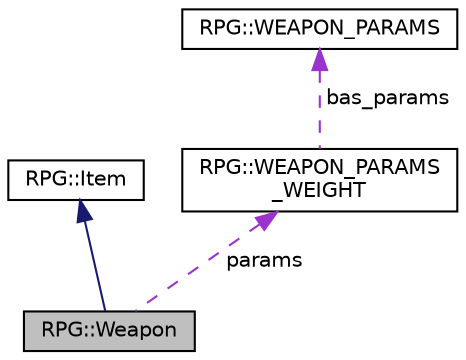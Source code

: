 digraph "RPG::Weapon"
{
 // LATEX_PDF_SIZE
  edge [fontname="Helvetica",fontsize="10",labelfontname="Helvetica",labelfontsize="10"];
  node [fontname="Helvetica",fontsize="10",shape=record];
  Node1 [label="RPG::Weapon",height=0.2,width=0.4,color="black", fillcolor="grey75", style="filled", fontcolor="black",tooltip=" "];
  Node2 -> Node1 [dir="back",color="midnightblue",fontsize="10",style="solid",fontname="Helvetica"];
  Node2 [label="RPG::Item",height=0.2,width=0.4,color="black", fillcolor="white", style="filled",URL="$classRPG_1_1Item.html",tooltip=" "];
  Node3 -> Node1 [dir="back",color="darkorchid3",fontsize="10",style="dashed",label=" params" ,fontname="Helvetica"];
  Node3 [label="RPG::WEAPON_PARAMS\l_WEIGHT",height=0.2,width=0.4,color="black", fillcolor="white", style="filled",URL="$structRPG_1_1WEAPON__PARAMS__WEIGHT.html",tooltip="struct of basic params + (int) weight"];
  Node4 -> Node3 [dir="back",color="darkorchid3",fontsize="10",style="dashed",label=" bas_params" ,fontname="Helvetica"];
  Node4 [label="RPG::WEAPON_PARAMS",height=0.2,width=0.4,color="black", fillcolor="white", style="filled",URL="$structRPG_1_1WEAPON__PARAMS.html",tooltip="struct of basic params of weapon:  (int) damage of shot,  (int) range of shot,  (int) time needs for ..."];
}
